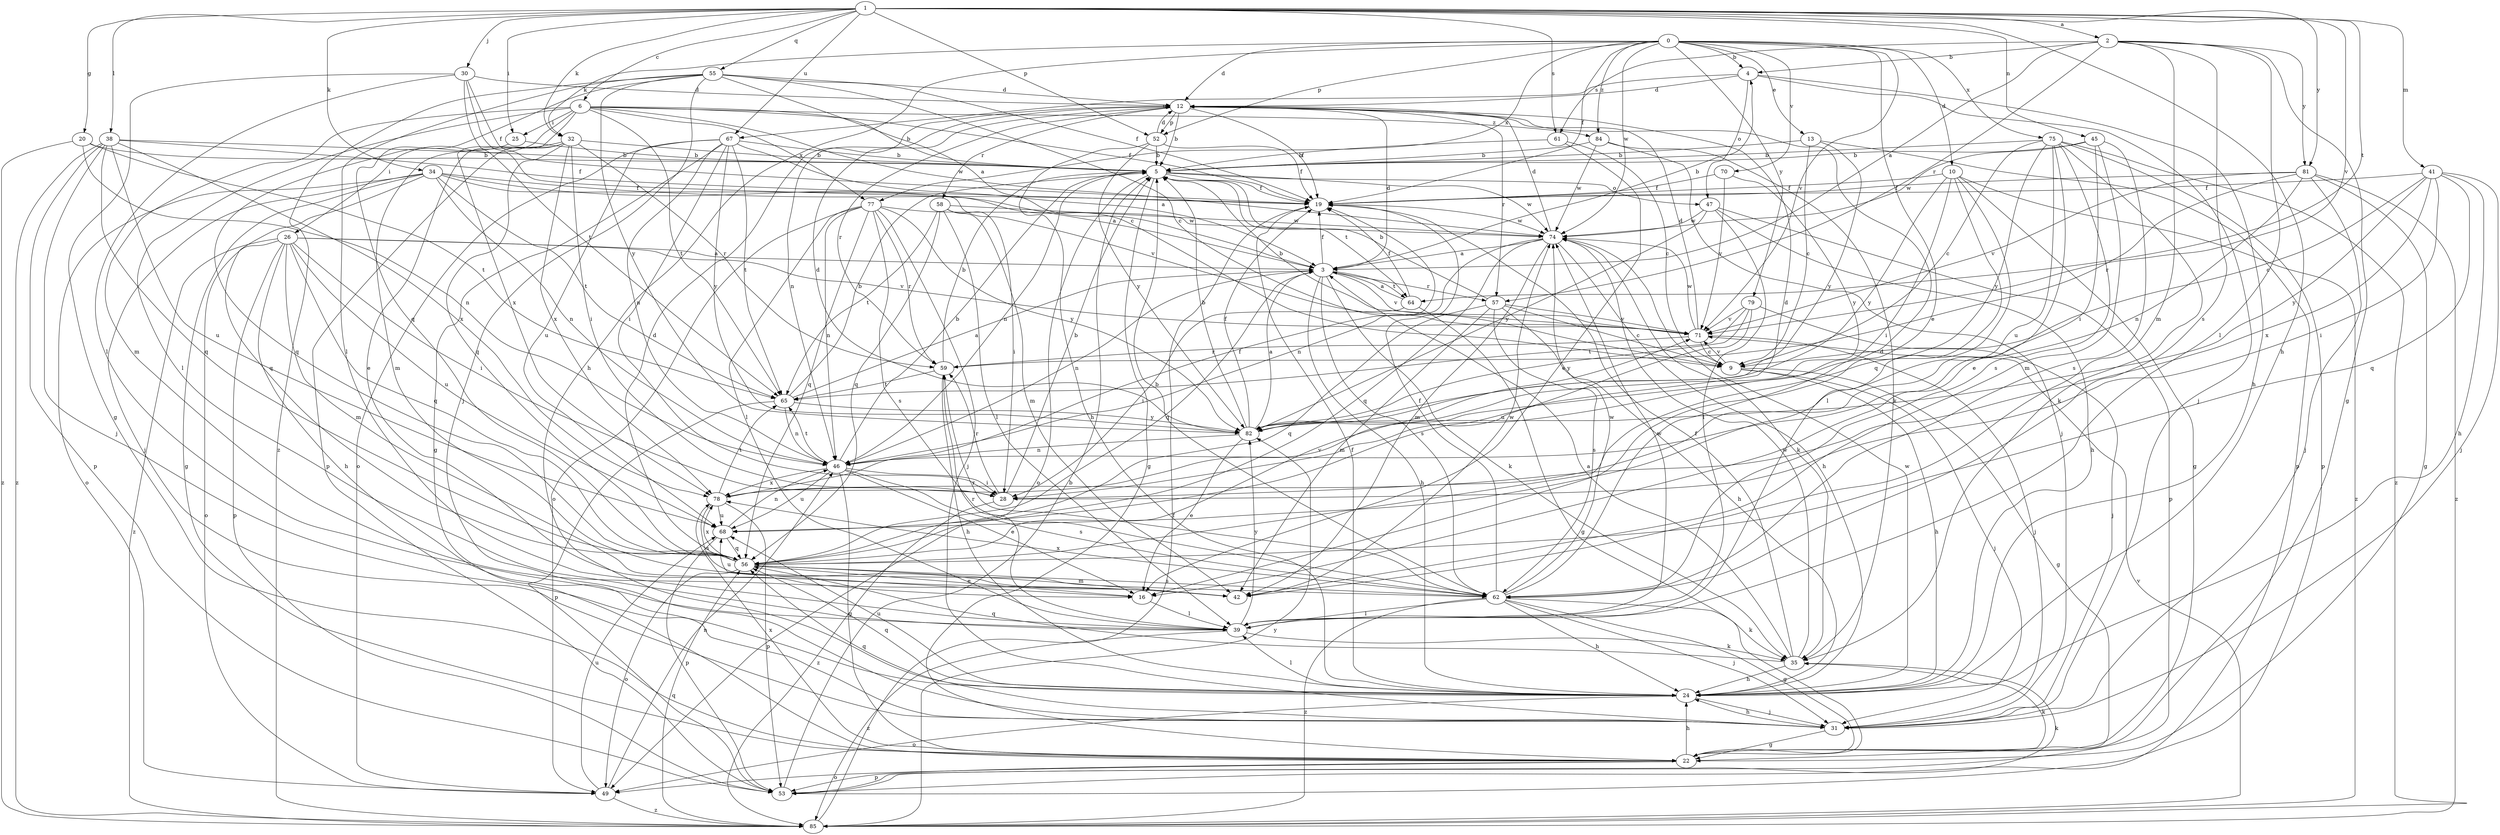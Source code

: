 strict digraph  {
0;
1;
2;
3;
4;
5;
6;
9;
10;
12;
13;
16;
19;
20;
22;
24;
25;
26;
28;
30;
31;
32;
34;
35;
38;
39;
41;
42;
45;
46;
47;
49;
52;
53;
55;
56;
57;
58;
59;
61;
62;
64;
65;
67;
68;
70;
71;
74;
75;
77;
78;
79;
81;
82;
84;
85;
0 -> 4  [label=b];
0 -> 10  [label=d];
0 -> 12  [label=d];
0 -> 13  [label=e];
0 -> 16  [label=e];
0 -> 19  [label=f];
0 -> 24  [label=h];
0 -> 32  [label=k];
0 -> 52  [label=p];
0 -> 70  [label=v];
0 -> 71  [label=v];
0 -> 74  [label=w];
0 -> 75  [label=x];
0 -> 77  [label=x];
0 -> 79  [label=y];
0 -> 84  [label=z];
1 -> 2  [label=a];
1 -> 6  [label=c];
1 -> 20  [label=g];
1 -> 24  [label=h];
1 -> 25  [label=i];
1 -> 30  [label=j];
1 -> 32  [label=k];
1 -> 34  [label=k];
1 -> 38  [label=l];
1 -> 41  [label=m];
1 -> 45  [label=n];
1 -> 52  [label=p];
1 -> 55  [label=q];
1 -> 61  [label=s];
1 -> 64  [label=t];
1 -> 67  [label=u];
1 -> 71  [label=v];
1 -> 81  [label=y];
2 -> 3  [label=a];
2 -> 4  [label=b];
2 -> 22  [label=g];
2 -> 39  [label=l];
2 -> 42  [label=m];
2 -> 57  [label=r];
2 -> 61  [label=s];
2 -> 62  [label=s];
2 -> 81  [label=y];
3 -> 4  [label=b];
3 -> 12  [label=d];
3 -> 19  [label=f];
3 -> 24  [label=h];
3 -> 35  [label=k];
3 -> 46  [label=n];
3 -> 56  [label=q];
3 -> 57  [label=r];
3 -> 62  [label=s];
3 -> 64  [label=t];
3 -> 71  [label=v];
4 -> 12  [label=d];
4 -> 24  [label=h];
4 -> 31  [label=j];
4 -> 47  [label=o];
4 -> 67  [label=u];
5 -> 19  [label=f];
5 -> 22  [label=g];
5 -> 46  [label=n];
5 -> 47  [label=o];
5 -> 49  [label=o];
5 -> 64  [label=t];
5 -> 74  [label=w];
6 -> 5  [label=b];
6 -> 19  [label=f];
6 -> 25  [label=i];
6 -> 26  [label=i];
6 -> 39  [label=l];
6 -> 42  [label=m];
6 -> 65  [label=t];
6 -> 74  [label=w];
6 -> 77  [label=x];
6 -> 78  [label=x];
6 -> 84  [label=z];
9 -> 22  [label=g];
9 -> 24  [label=h];
9 -> 31  [label=j];
9 -> 71  [label=v];
10 -> 19  [label=f];
10 -> 22  [label=g];
10 -> 28  [label=i];
10 -> 39  [label=l];
10 -> 56  [label=q];
10 -> 82  [label=y];
10 -> 85  [label=z];
12 -> 5  [label=b];
12 -> 19  [label=f];
12 -> 46  [label=n];
12 -> 52  [label=p];
12 -> 57  [label=r];
12 -> 58  [label=r];
12 -> 59  [label=r];
13 -> 5  [label=b];
13 -> 9  [label=c];
13 -> 53  [label=p];
13 -> 82  [label=y];
16 -> 39  [label=l];
16 -> 68  [label=u];
19 -> 74  [label=w];
20 -> 5  [label=b];
20 -> 46  [label=n];
20 -> 65  [label=t];
20 -> 85  [label=z];
22 -> 24  [label=h];
22 -> 35  [label=k];
22 -> 49  [label=o];
22 -> 53  [label=p];
22 -> 78  [label=x];
24 -> 19  [label=f];
24 -> 31  [label=j];
24 -> 39  [label=l];
24 -> 49  [label=o];
24 -> 56  [label=q];
24 -> 68  [label=u];
24 -> 74  [label=w];
25 -> 5  [label=b];
25 -> 56  [label=q];
26 -> 3  [label=a];
26 -> 24  [label=h];
26 -> 28  [label=i];
26 -> 42  [label=m];
26 -> 49  [label=o];
26 -> 53  [label=p];
26 -> 56  [label=q];
26 -> 68  [label=u];
26 -> 71  [label=v];
26 -> 85  [label=z];
28 -> 5  [label=b];
28 -> 59  [label=r];
28 -> 85  [label=z];
30 -> 9  [label=c];
30 -> 12  [label=d];
30 -> 19  [label=f];
30 -> 22  [label=g];
30 -> 39  [label=l];
30 -> 65  [label=t];
31 -> 22  [label=g];
31 -> 24  [label=h];
31 -> 56  [label=q];
32 -> 5  [label=b];
32 -> 16  [label=e];
32 -> 28  [label=i];
32 -> 42  [label=m];
32 -> 53  [label=p];
32 -> 56  [label=q];
32 -> 59  [label=r];
32 -> 78  [label=x];
34 -> 3  [label=a];
34 -> 19  [label=f];
34 -> 22  [label=g];
34 -> 31  [label=j];
34 -> 46  [label=n];
34 -> 49  [label=o];
34 -> 56  [label=q];
34 -> 65  [label=t];
34 -> 71  [label=v];
35 -> 3  [label=a];
35 -> 19  [label=f];
35 -> 24  [label=h];
35 -> 56  [label=q];
35 -> 74  [label=w];
38 -> 5  [label=b];
38 -> 19  [label=f];
38 -> 31  [label=j];
38 -> 53  [label=p];
38 -> 56  [label=q];
38 -> 68  [label=u];
38 -> 78  [label=x];
38 -> 85  [label=z];
39 -> 35  [label=k];
39 -> 59  [label=r];
39 -> 74  [label=w];
39 -> 82  [label=y];
39 -> 85  [label=z];
41 -> 9  [label=c];
41 -> 19  [label=f];
41 -> 24  [label=h];
41 -> 28  [label=i];
41 -> 31  [label=j];
41 -> 56  [label=q];
41 -> 78  [label=x];
41 -> 82  [label=y];
42 -> 74  [label=w];
45 -> 5  [label=b];
45 -> 28  [label=i];
45 -> 42  [label=m];
45 -> 62  [label=s];
45 -> 74  [label=w];
46 -> 5  [label=b];
46 -> 16  [label=e];
46 -> 22  [label=g];
46 -> 28  [label=i];
46 -> 62  [label=s];
46 -> 65  [label=t];
46 -> 68  [label=u];
46 -> 78  [label=x];
47 -> 24  [label=h];
47 -> 39  [label=l];
47 -> 53  [label=p];
47 -> 74  [label=w];
47 -> 82  [label=y];
49 -> 46  [label=n];
49 -> 68  [label=u];
49 -> 85  [label=z];
52 -> 5  [label=b];
52 -> 12  [label=d];
52 -> 19  [label=f];
52 -> 24  [label=h];
52 -> 82  [label=y];
53 -> 5  [label=b];
53 -> 35  [label=k];
55 -> 3  [label=a];
55 -> 9  [label=c];
55 -> 12  [label=d];
55 -> 19  [label=f];
55 -> 31  [label=j];
55 -> 39  [label=l];
55 -> 56  [label=q];
55 -> 82  [label=y];
55 -> 85  [label=z];
56 -> 12  [label=d];
56 -> 16  [label=e];
56 -> 42  [label=m];
56 -> 49  [label=o];
56 -> 62  [label=s];
56 -> 71  [label=v];
56 -> 78  [label=x];
57 -> 5  [label=b];
57 -> 9  [label=c];
57 -> 24  [label=h];
57 -> 42  [label=m];
57 -> 56  [label=q];
57 -> 62  [label=s];
57 -> 71  [label=v];
58 -> 28  [label=i];
58 -> 39  [label=l];
58 -> 42  [label=m];
58 -> 56  [label=q];
58 -> 65  [label=t];
58 -> 74  [label=w];
59 -> 5  [label=b];
59 -> 24  [label=h];
59 -> 65  [label=t];
61 -> 5  [label=b];
61 -> 9  [label=c];
61 -> 16  [label=e];
62 -> 5  [label=b];
62 -> 12  [label=d];
62 -> 19  [label=f];
62 -> 22  [label=g];
62 -> 24  [label=h];
62 -> 31  [label=j];
62 -> 35  [label=k];
62 -> 39  [label=l];
62 -> 59  [label=r];
62 -> 74  [label=w];
62 -> 78  [label=x];
62 -> 85  [label=z];
64 -> 3  [label=a];
64 -> 19  [label=f];
64 -> 22  [label=g];
64 -> 28  [label=i];
65 -> 3  [label=a];
65 -> 5  [label=b];
65 -> 46  [label=n];
65 -> 53  [label=p];
65 -> 82  [label=y];
67 -> 3  [label=a];
67 -> 5  [label=b];
67 -> 22  [label=g];
67 -> 28  [label=i];
67 -> 46  [label=n];
67 -> 49  [label=o];
67 -> 65  [label=t];
67 -> 68  [label=u];
67 -> 82  [label=y];
68 -> 46  [label=n];
68 -> 53  [label=p];
68 -> 56  [label=q];
70 -> 19  [label=f];
70 -> 71  [label=v];
70 -> 82  [label=y];
71 -> 5  [label=b];
71 -> 9  [label=c];
71 -> 12  [label=d];
71 -> 31  [label=j];
71 -> 59  [label=r];
71 -> 74  [label=w];
74 -> 3  [label=a];
74 -> 12  [label=d];
74 -> 24  [label=h];
74 -> 35  [label=k];
74 -> 42  [label=m];
74 -> 46  [label=n];
74 -> 56  [label=q];
75 -> 5  [label=b];
75 -> 9  [label=c];
75 -> 16  [label=e];
75 -> 35  [label=k];
75 -> 53  [label=p];
75 -> 62  [label=s];
75 -> 68  [label=u];
75 -> 82  [label=y];
75 -> 85  [label=z];
77 -> 31  [label=j];
77 -> 39  [label=l];
77 -> 46  [label=n];
77 -> 49  [label=o];
77 -> 56  [label=q];
77 -> 59  [label=r];
77 -> 62  [label=s];
77 -> 74  [label=w];
77 -> 82  [label=y];
78 -> 12  [label=d];
78 -> 19  [label=f];
78 -> 53  [label=p];
78 -> 62  [label=s];
78 -> 65  [label=t];
78 -> 68  [label=u];
79 -> 31  [label=j];
79 -> 65  [label=t];
79 -> 68  [label=u];
79 -> 71  [label=v];
79 -> 82  [label=y];
81 -> 19  [label=f];
81 -> 22  [label=g];
81 -> 31  [label=j];
81 -> 46  [label=n];
81 -> 59  [label=r];
81 -> 71  [label=v];
81 -> 85  [label=z];
82 -> 3  [label=a];
82 -> 5  [label=b];
82 -> 12  [label=d];
82 -> 16  [label=e];
82 -> 19  [label=f];
82 -> 46  [label=n];
84 -> 5  [label=b];
84 -> 31  [label=j];
84 -> 35  [label=k];
84 -> 74  [label=w];
85 -> 19  [label=f];
85 -> 56  [label=q];
85 -> 71  [label=v];
85 -> 82  [label=y];
}
